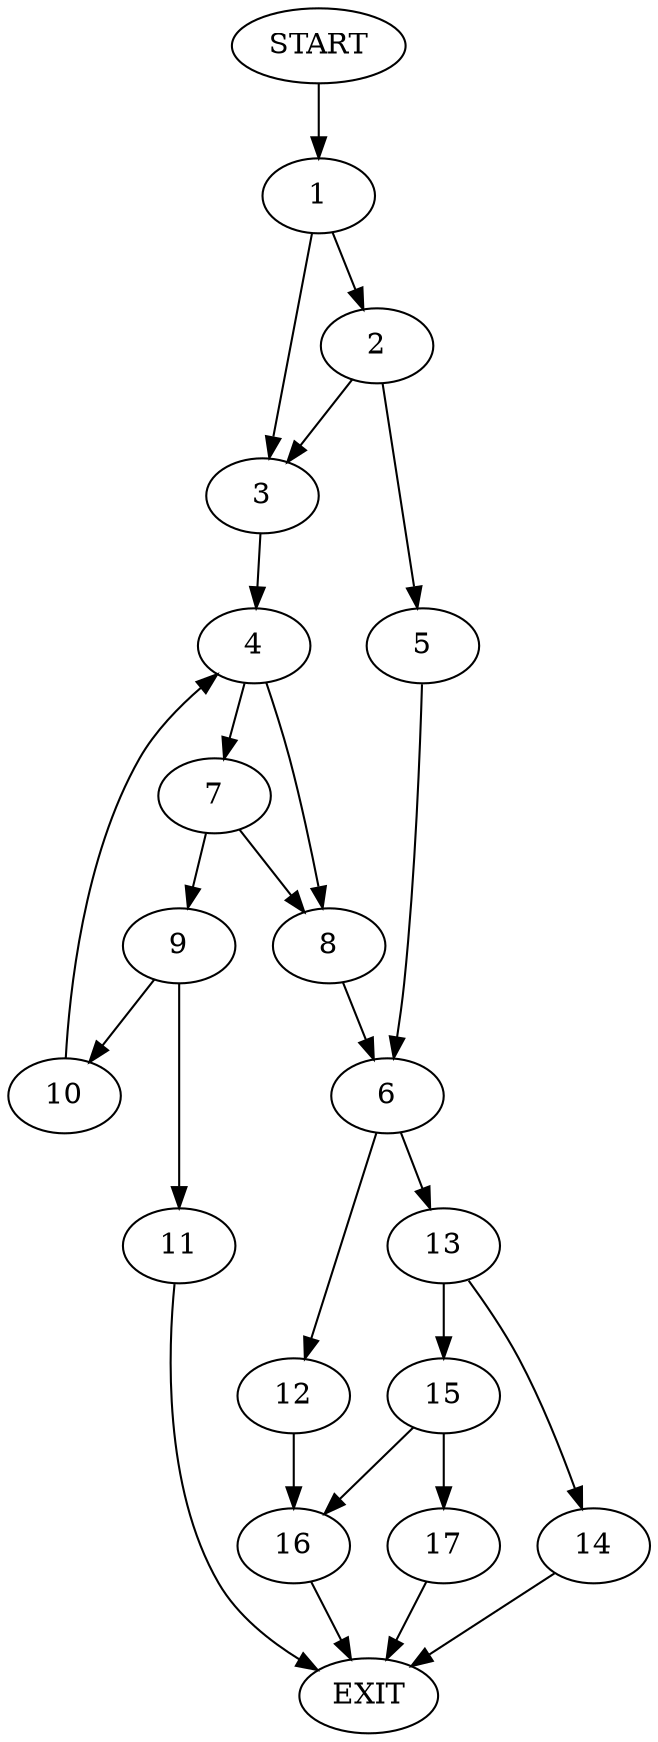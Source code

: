 digraph {
0 [label="START"]
18 [label="EXIT"]
0 -> 1
1 -> 2
1 -> 3
3 -> 4
2 -> 3
2 -> 5
5 -> 6
4 -> 7
4 -> 8
8 -> 6
7 -> 9
7 -> 8
9 -> 10
9 -> 11
10 -> 4
11 -> 18
6 -> 12
6 -> 13
13 -> 14
13 -> 15
12 -> 16
16 -> 18
14 -> 18
15 -> 17
15 -> 16
17 -> 18
}
